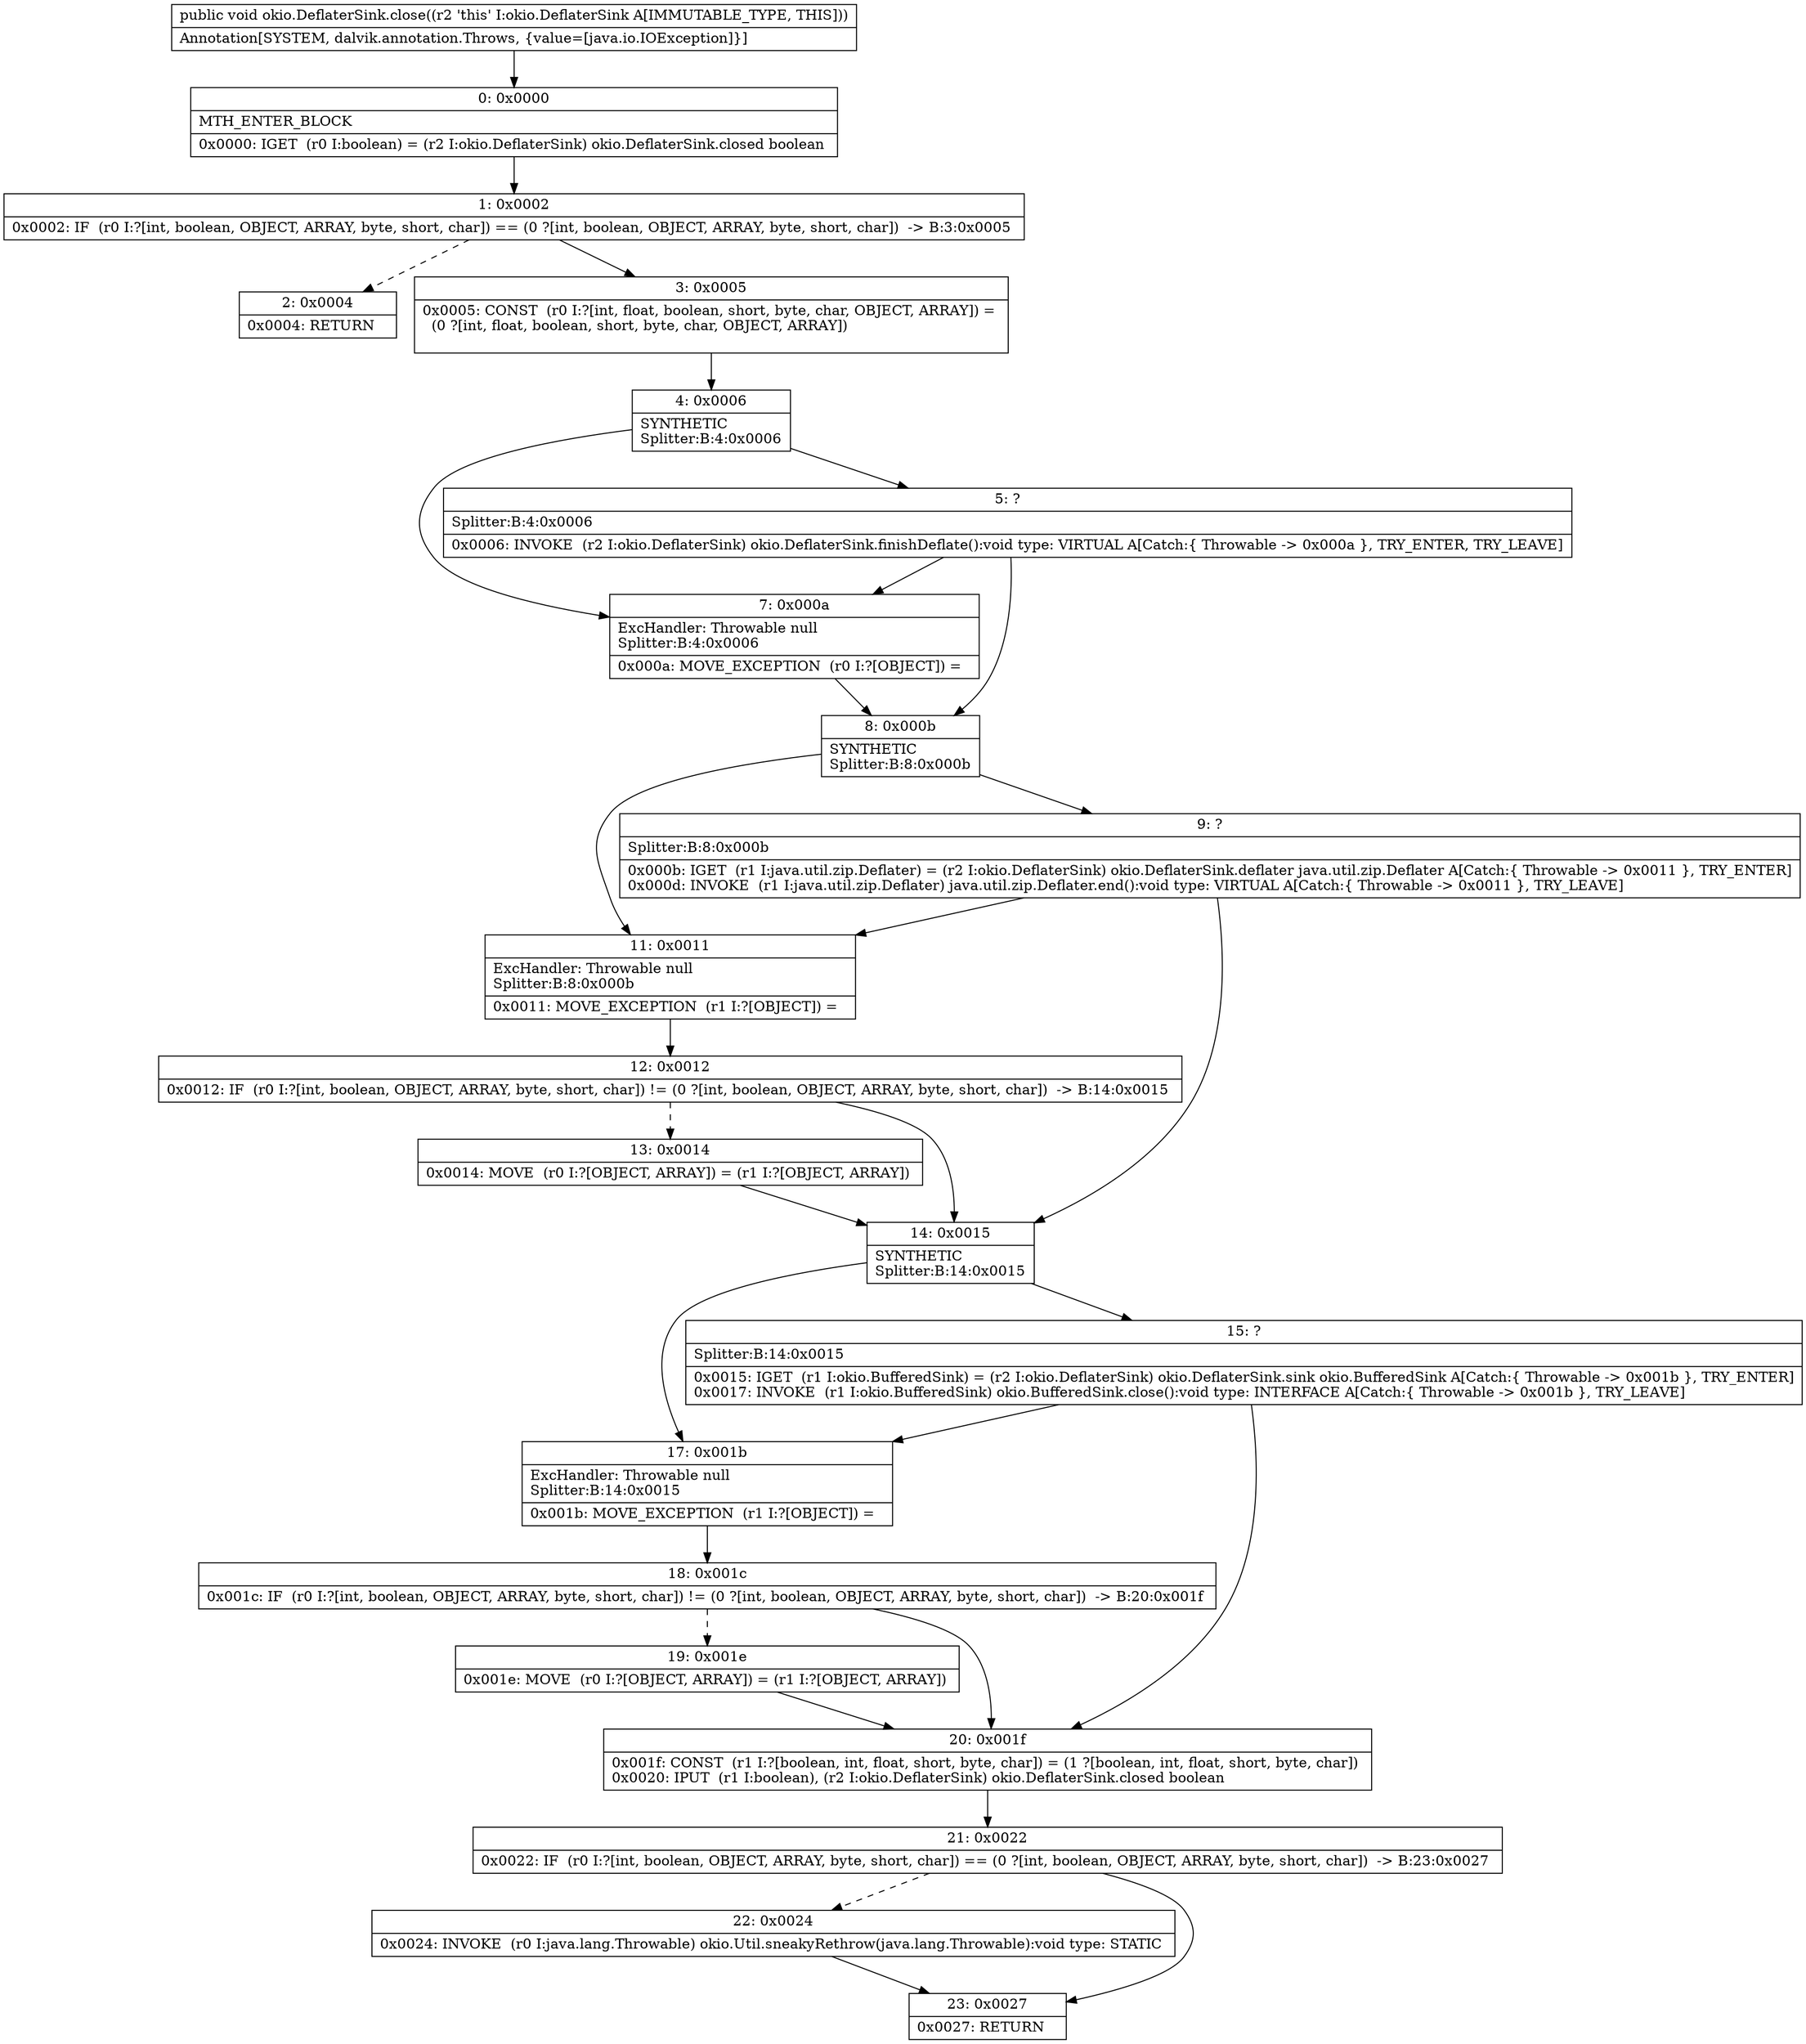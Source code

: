 digraph "CFG forokio.DeflaterSink.close()V" {
Node_0 [shape=record,label="{0\:\ 0x0000|MTH_ENTER_BLOCK\l|0x0000: IGET  (r0 I:boolean) = (r2 I:okio.DeflaterSink) okio.DeflaterSink.closed boolean \l}"];
Node_1 [shape=record,label="{1\:\ 0x0002|0x0002: IF  (r0 I:?[int, boolean, OBJECT, ARRAY, byte, short, char]) == (0 ?[int, boolean, OBJECT, ARRAY, byte, short, char])  \-\> B:3:0x0005 \l}"];
Node_2 [shape=record,label="{2\:\ 0x0004|0x0004: RETURN   \l}"];
Node_3 [shape=record,label="{3\:\ 0x0005|0x0005: CONST  (r0 I:?[int, float, boolean, short, byte, char, OBJECT, ARRAY]) = \l  (0 ?[int, float, boolean, short, byte, char, OBJECT, ARRAY])\l \l}"];
Node_4 [shape=record,label="{4\:\ 0x0006|SYNTHETIC\lSplitter:B:4:0x0006\l}"];
Node_5 [shape=record,label="{5\:\ ?|Splitter:B:4:0x0006\l|0x0006: INVOKE  (r2 I:okio.DeflaterSink) okio.DeflaterSink.finishDeflate():void type: VIRTUAL A[Catch:\{ Throwable \-\> 0x000a \}, TRY_ENTER, TRY_LEAVE]\l}"];
Node_7 [shape=record,label="{7\:\ 0x000a|ExcHandler: Throwable null\lSplitter:B:4:0x0006\l|0x000a: MOVE_EXCEPTION  (r0 I:?[OBJECT]) =  \l}"];
Node_8 [shape=record,label="{8\:\ 0x000b|SYNTHETIC\lSplitter:B:8:0x000b\l}"];
Node_9 [shape=record,label="{9\:\ ?|Splitter:B:8:0x000b\l|0x000b: IGET  (r1 I:java.util.zip.Deflater) = (r2 I:okio.DeflaterSink) okio.DeflaterSink.deflater java.util.zip.Deflater A[Catch:\{ Throwable \-\> 0x0011 \}, TRY_ENTER]\l0x000d: INVOKE  (r1 I:java.util.zip.Deflater) java.util.zip.Deflater.end():void type: VIRTUAL A[Catch:\{ Throwable \-\> 0x0011 \}, TRY_LEAVE]\l}"];
Node_11 [shape=record,label="{11\:\ 0x0011|ExcHandler: Throwable null\lSplitter:B:8:0x000b\l|0x0011: MOVE_EXCEPTION  (r1 I:?[OBJECT]) =  \l}"];
Node_12 [shape=record,label="{12\:\ 0x0012|0x0012: IF  (r0 I:?[int, boolean, OBJECT, ARRAY, byte, short, char]) != (0 ?[int, boolean, OBJECT, ARRAY, byte, short, char])  \-\> B:14:0x0015 \l}"];
Node_13 [shape=record,label="{13\:\ 0x0014|0x0014: MOVE  (r0 I:?[OBJECT, ARRAY]) = (r1 I:?[OBJECT, ARRAY]) \l}"];
Node_14 [shape=record,label="{14\:\ 0x0015|SYNTHETIC\lSplitter:B:14:0x0015\l}"];
Node_15 [shape=record,label="{15\:\ ?|Splitter:B:14:0x0015\l|0x0015: IGET  (r1 I:okio.BufferedSink) = (r2 I:okio.DeflaterSink) okio.DeflaterSink.sink okio.BufferedSink A[Catch:\{ Throwable \-\> 0x001b \}, TRY_ENTER]\l0x0017: INVOKE  (r1 I:okio.BufferedSink) okio.BufferedSink.close():void type: INTERFACE A[Catch:\{ Throwable \-\> 0x001b \}, TRY_LEAVE]\l}"];
Node_17 [shape=record,label="{17\:\ 0x001b|ExcHandler: Throwable null\lSplitter:B:14:0x0015\l|0x001b: MOVE_EXCEPTION  (r1 I:?[OBJECT]) =  \l}"];
Node_18 [shape=record,label="{18\:\ 0x001c|0x001c: IF  (r0 I:?[int, boolean, OBJECT, ARRAY, byte, short, char]) != (0 ?[int, boolean, OBJECT, ARRAY, byte, short, char])  \-\> B:20:0x001f \l}"];
Node_19 [shape=record,label="{19\:\ 0x001e|0x001e: MOVE  (r0 I:?[OBJECT, ARRAY]) = (r1 I:?[OBJECT, ARRAY]) \l}"];
Node_20 [shape=record,label="{20\:\ 0x001f|0x001f: CONST  (r1 I:?[boolean, int, float, short, byte, char]) = (1 ?[boolean, int, float, short, byte, char]) \l0x0020: IPUT  (r1 I:boolean), (r2 I:okio.DeflaterSink) okio.DeflaterSink.closed boolean \l}"];
Node_21 [shape=record,label="{21\:\ 0x0022|0x0022: IF  (r0 I:?[int, boolean, OBJECT, ARRAY, byte, short, char]) == (0 ?[int, boolean, OBJECT, ARRAY, byte, short, char])  \-\> B:23:0x0027 \l}"];
Node_22 [shape=record,label="{22\:\ 0x0024|0x0024: INVOKE  (r0 I:java.lang.Throwable) okio.Util.sneakyRethrow(java.lang.Throwable):void type: STATIC \l}"];
Node_23 [shape=record,label="{23\:\ 0x0027|0x0027: RETURN   \l}"];
MethodNode[shape=record,label="{public void okio.DeflaterSink.close((r2 'this' I:okio.DeflaterSink A[IMMUTABLE_TYPE, THIS]))  | Annotation[SYSTEM, dalvik.annotation.Throws, \{value=[java.io.IOException]\}]\l}"];
MethodNode -> Node_0;
Node_0 -> Node_1;
Node_1 -> Node_2[style=dashed];
Node_1 -> Node_3;
Node_3 -> Node_4;
Node_4 -> Node_5;
Node_4 -> Node_7;
Node_5 -> Node_7;
Node_5 -> Node_8;
Node_7 -> Node_8;
Node_8 -> Node_9;
Node_8 -> Node_11;
Node_9 -> Node_11;
Node_9 -> Node_14;
Node_11 -> Node_12;
Node_12 -> Node_13[style=dashed];
Node_12 -> Node_14;
Node_13 -> Node_14;
Node_14 -> Node_15;
Node_14 -> Node_17;
Node_15 -> Node_17;
Node_15 -> Node_20;
Node_17 -> Node_18;
Node_18 -> Node_19[style=dashed];
Node_18 -> Node_20;
Node_19 -> Node_20;
Node_20 -> Node_21;
Node_21 -> Node_22[style=dashed];
Node_21 -> Node_23;
Node_22 -> Node_23;
}

